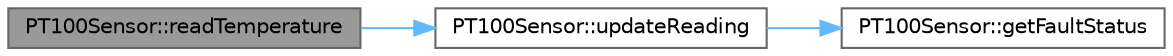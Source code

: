 digraph "PT100Sensor::readTemperature"
{
 // LATEX_PDF_SIZE
  bgcolor="transparent";
  edge [fontname=Helvetica,fontsize=10,labelfontname=Helvetica,labelfontsize=10];
  node [fontname=Helvetica,fontsize=10,shape=box,height=0.2,width=0.4];
  rankdir="LR";
  Node1 [id="Node000001",label="PT100Sensor::readTemperature",height=0.2,width=0.4,color="gray40", fillcolor="grey60", style="filled", fontcolor="black",tooltip="Read the current temperature value from the sensor."];
  Node1 -> Node2 [id="edge1_Node000001_Node000002",color="steelblue1",style="solid",tooltip=" "];
  Node2 [id="Node000002",label="PT100Sensor::updateReading",height=0.2,width=0.4,color="grey40", fillcolor="white", style="filled",URL="$class_p_t100_sensor.html#a7cc1b9afa165ab3abda6b8d4717b76de",tooltip="Update temperature reading from the sensor."];
  Node2 -> Node3 [id="edge2_Node000002_Node000003",color="steelblue1",style="solid",tooltip=" "];
  Node3 [id="Node000003",label="PT100Sensor::getFaultStatus",height=0.2,width=0.4,color="grey40", fillcolor="white", style="filled",URL="$class_p_t100_sensor.html#ae9aa8647e52efca9450704c81993b6eb",tooltip="Get the MAX31865 fault status and description."];
}
